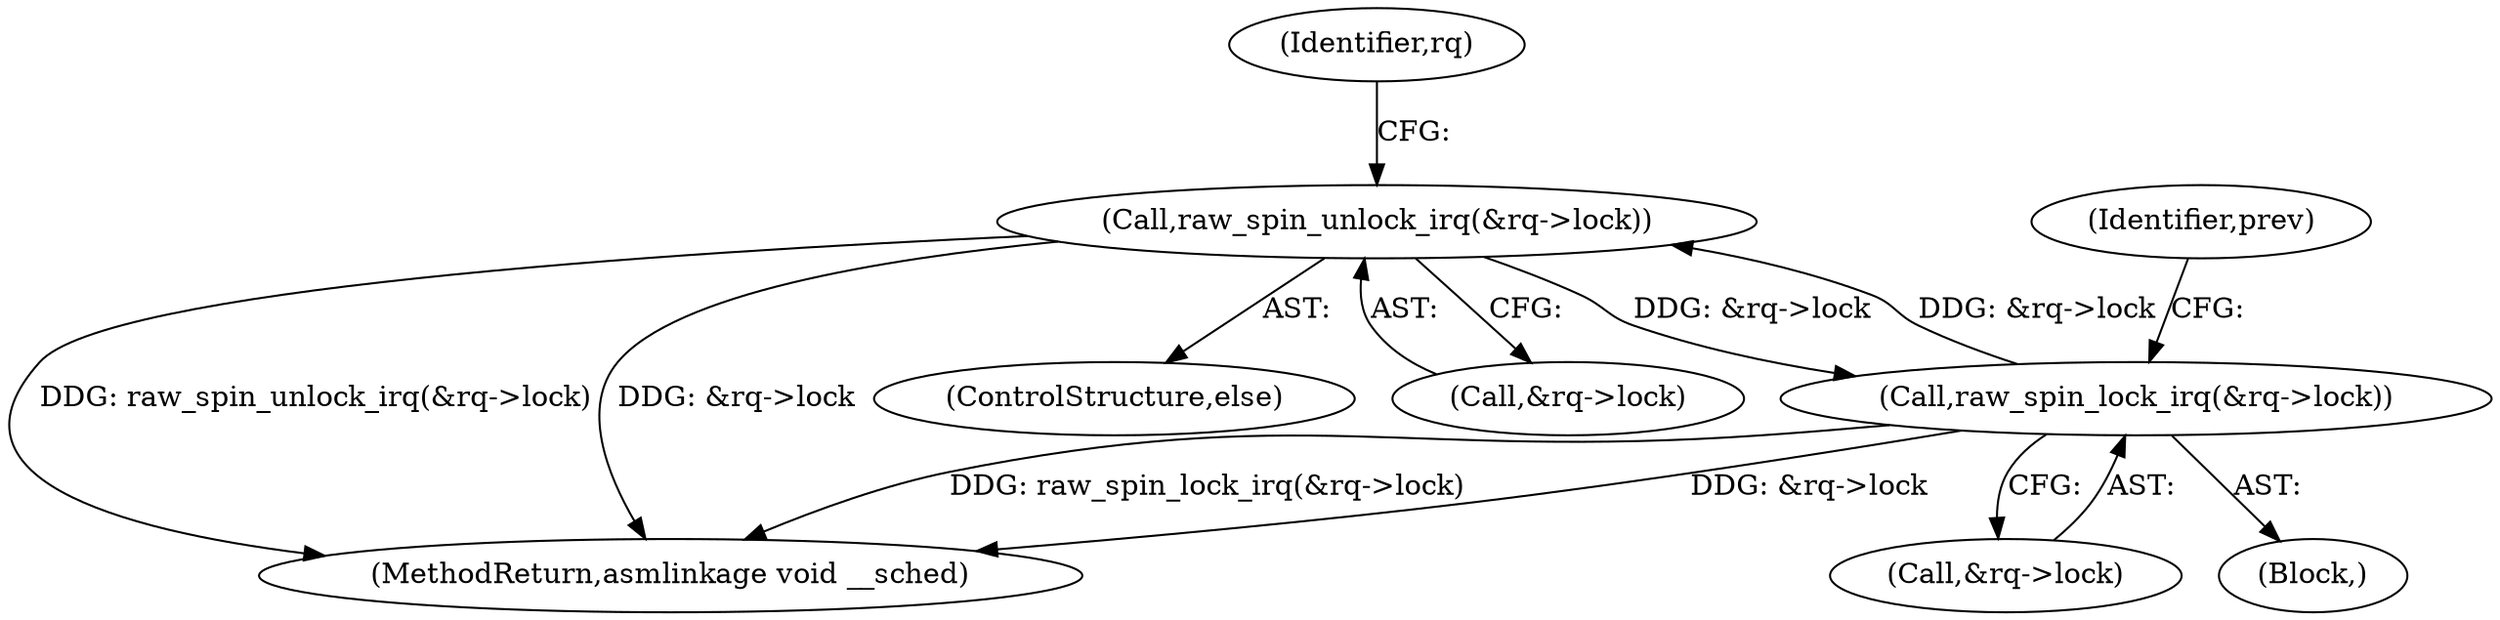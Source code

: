 digraph "0_linux_f26f9aff6aaf67e9a430d16c266f91b13a5bff64_2@pointer" {
"1000257" [label="(Call,raw_spin_unlock_irq(&rq->lock))"];
"1000137" [label="(Call,raw_spin_lock_irq(&rq->lock))"];
"1000257" [label="(Call,raw_spin_unlock_irq(&rq->lock))"];
"1000137" [label="(Call,raw_spin_lock_irq(&rq->lock))"];
"1000256" [label="(ControlStructure,else)"];
"1000263" [label="(Identifier,rq)"];
"1000138" [label="(Call,&rq->lock)"];
"1000273" [label="(MethodReturn,asmlinkage void __sched)"];
"1000257" [label="(Call,raw_spin_unlock_irq(&rq->lock))"];
"1000143" [label="(Identifier,prev)"];
"1000258" [label="(Call,&rq->lock)"];
"1000105" [label="(Block,)"];
"1000257" -> "1000256"  [label="AST: "];
"1000257" -> "1000258"  [label="CFG: "];
"1000258" -> "1000257"  [label="AST: "];
"1000263" -> "1000257"  [label="CFG: "];
"1000257" -> "1000273"  [label="DDG: &rq->lock"];
"1000257" -> "1000273"  [label="DDG: raw_spin_unlock_irq(&rq->lock)"];
"1000257" -> "1000137"  [label="DDG: &rq->lock"];
"1000137" -> "1000257"  [label="DDG: &rq->lock"];
"1000137" -> "1000105"  [label="AST: "];
"1000137" -> "1000138"  [label="CFG: "];
"1000138" -> "1000137"  [label="AST: "];
"1000143" -> "1000137"  [label="CFG: "];
"1000137" -> "1000273"  [label="DDG: &rq->lock"];
"1000137" -> "1000273"  [label="DDG: raw_spin_lock_irq(&rq->lock)"];
}
